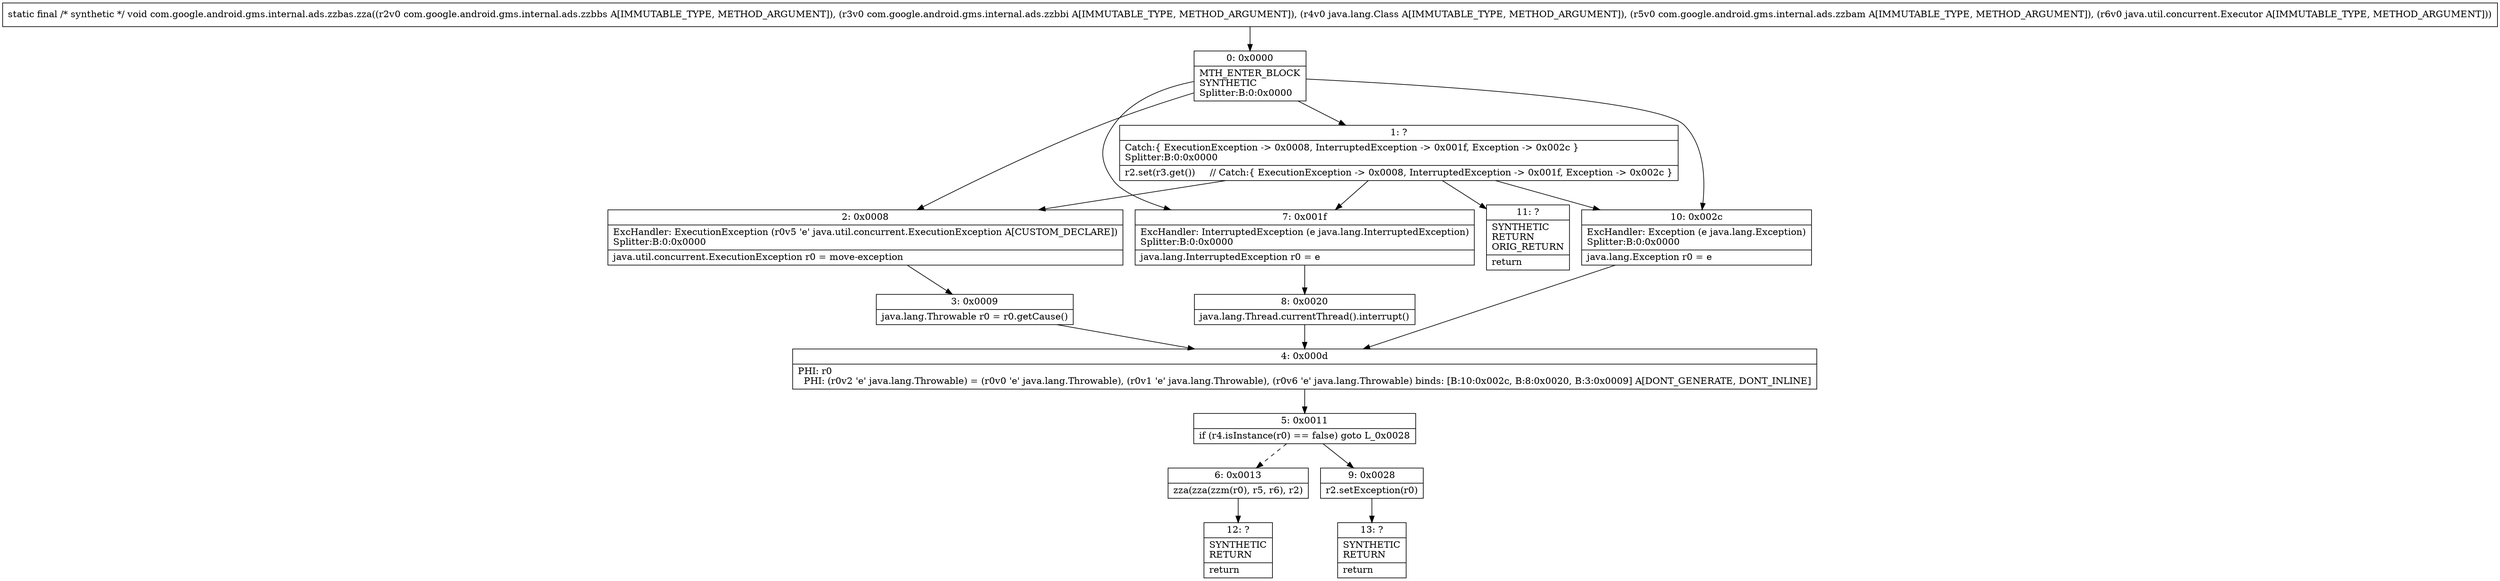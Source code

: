 digraph "CFG forcom.google.android.gms.internal.ads.zzbas.zza(Lcom\/google\/android\/gms\/internal\/ads\/zzbbs;Lcom\/google\/android\/gms\/internal\/ads\/zzbbi;Ljava\/lang\/Class;Lcom\/google\/android\/gms\/internal\/ads\/zzbam;Ljava\/util\/concurrent\/Executor;)V" {
Node_0 [shape=record,label="{0\:\ 0x0000|MTH_ENTER_BLOCK\lSYNTHETIC\lSplitter:B:0:0x0000\l}"];
Node_1 [shape=record,label="{1\:\ ?|Catch:\{ ExecutionException \-\> 0x0008, InterruptedException \-\> 0x001f, Exception \-\> 0x002c \}\lSplitter:B:0:0x0000\l|r2.set(r3.get())     \/\/ Catch:\{ ExecutionException \-\> 0x0008, InterruptedException \-\> 0x001f, Exception \-\> 0x002c \}\l}"];
Node_2 [shape=record,label="{2\:\ 0x0008|ExcHandler: ExecutionException (r0v5 'e' java.util.concurrent.ExecutionException A[CUSTOM_DECLARE])\lSplitter:B:0:0x0000\l|java.util.concurrent.ExecutionException r0 = move\-exception\l}"];
Node_3 [shape=record,label="{3\:\ 0x0009|java.lang.Throwable r0 = r0.getCause()\l}"];
Node_4 [shape=record,label="{4\:\ 0x000d|PHI: r0 \l  PHI: (r0v2 'e' java.lang.Throwable) = (r0v0 'e' java.lang.Throwable), (r0v1 'e' java.lang.Throwable), (r0v6 'e' java.lang.Throwable) binds: [B:10:0x002c, B:8:0x0020, B:3:0x0009] A[DONT_GENERATE, DONT_INLINE]\l}"];
Node_5 [shape=record,label="{5\:\ 0x0011|if (r4.isInstance(r0) == false) goto L_0x0028\l}"];
Node_6 [shape=record,label="{6\:\ 0x0013|zza(zza(zzm(r0), r5, r6), r2)\l}"];
Node_7 [shape=record,label="{7\:\ 0x001f|ExcHandler: InterruptedException (e java.lang.InterruptedException)\lSplitter:B:0:0x0000\l|java.lang.InterruptedException r0 = e\l}"];
Node_8 [shape=record,label="{8\:\ 0x0020|java.lang.Thread.currentThread().interrupt()\l}"];
Node_9 [shape=record,label="{9\:\ 0x0028|r2.setException(r0)\l}"];
Node_10 [shape=record,label="{10\:\ 0x002c|ExcHandler: Exception (e java.lang.Exception)\lSplitter:B:0:0x0000\l|java.lang.Exception r0 = e\l}"];
Node_11 [shape=record,label="{11\:\ ?|SYNTHETIC\lRETURN\lORIG_RETURN\l|return\l}"];
Node_12 [shape=record,label="{12\:\ ?|SYNTHETIC\lRETURN\l|return\l}"];
Node_13 [shape=record,label="{13\:\ ?|SYNTHETIC\lRETURN\l|return\l}"];
MethodNode[shape=record,label="{static final \/* synthetic *\/ void com.google.android.gms.internal.ads.zzbas.zza((r2v0 com.google.android.gms.internal.ads.zzbbs A[IMMUTABLE_TYPE, METHOD_ARGUMENT]), (r3v0 com.google.android.gms.internal.ads.zzbbi A[IMMUTABLE_TYPE, METHOD_ARGUMENT]), (r4v0 java.lang.Class A[IMMUTABLE_TYPE, METHOD_ARGUMENT]), (r5v0 com.google.android.gms.internal.ads.zzbam A[IMMUTABLE_TYPE, METHOD_ARGUMENT]), (r6v0 java.util.concurrent.Executor A[IMMUTABLE_TYPE, METHOD_ARGUMENT])) }"];
MethodNode -> Node_0;
Node_0 -> Node_1;
Node_0 -> Node_2;
Node_0 -> Node_7;
Node_0 -> Node_10;
Node_1 -> Node_2;
Node_1 -> Node_7;
Node_1 -> Node_10;
Node_1 -> Node_11;
Node_2 -> Node_3;
Node_3 -> Node_4;
Node_4 -> Node_5;
Node_5 -> Node_6[style=dashed];
Node_5 -> Node_9;
Node_6 -> Node_12;
Node_7 -> Node_8;
Node_8 -> Node_4;
Node_9 -> Node_13;
Node_10 -> Node_4;
}

